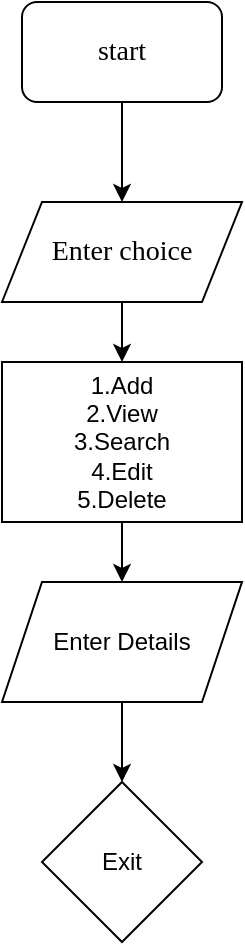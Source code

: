 <mxfile version="13.7.9" type="google"><diagram id="OGO6J_Dd-utM5O7EavDL" name="Page-1"><mxGraphModel dx="244" dy="559" grid="1" gridSize="10" guides="1" tooltips="1" connect="1" arrows="1" fold="1" page="1" pageScale="1" pageWidth="850" pageHeight="1100" math="0" shadow="0"><root><mxCell id="0"/><mxCell id="1" parent="0"/><mxCell id="fdIYu4y-2OPWuzKTYXq0-1" value="&lt;font style=&quot;font-size: 14px&quot; face=&quot;Times New Roman&quot;&gt;start&lt;/font&gt;" style="rounded=1;whiteSpace=wrap;html=1;" vertex="1" parent="1"><mxGeometry x="80" y="60" width="100" height="50" as="geometry"/></mxCell><mxCell id="fdIYu4y-2OPWuzKTYXq0-2" value="&lt;font style=&quot;font-size: 14px&quot; face=&quot;Times New Roman&quot;&gt;Enter choice&lt;/font&gt;" style="shape=parallelogram;perimeter=parallelogramPerimeter;whiteSpace=wrap;html=1;fixedSize=1;" vertex="1" parent="1"><mxGeometry x="70" y="160" width="120" height="50" as="geometry"/></mxCell><mxCell id="fdIYu4y-2OPWuzKTYXq0-3" value="1.Add&lt;br&gt;2.View&lt;br&gt;3.Search&lt;br&gt;4.Edit&lt;br&gt;5.Delete" style="rounded=0;whiteSpace=wrap;html=1;" vertex="1" parent="1"><mxGeometry x="70" y="240" width="120" height="80" as="geometry"/></mxCell><mxCell id="fdIYu4y-2OPWuzKTYXq0-5" value="Enter Details" style="shape=parallelogram;perimeter=parallelogramPerimeter;whiteSpace=wrap;html=1;fixedSize=1;" vertex="1" parent="1"><mxGeometry x="70" y="350" width="120" height="60" as="geometry"/></mxCell><mxCell id="fdIYu4y-2OPWuzKTYXq0-6" value="Exit" style="rhombus;whiteSpace=wrap;html=1;" vertex="1" parent="1"><mxGeometry x="90" y="450" width="80" height="80" as="geometry"/></mxCell><mxCell id="fdIYu4y-2OPWuzKTYXq0-7" value="" style="endArrow=classic;html=1;exitX=0.5;exitY=1;exitDx=0;exitDy=0;entryX=0.5;entryY=0;entryDx=0;entryDy=0;" edge="1" parent="1" source="fdIYu4y-2OPWuzKTYXq0-1" target="fdIYu4y-2OPWuzKTYXq0-2"><mxGeometry width="50" height="50" relative="1" as="geometry"><mxPoint x="110" y="300" as="sourcePoint"/><mxPoint x="160" y="250" as="targetPoint"/></mxGeometry></mxCell><mxCell id="fdIYu4y-2OPWuzKTYXq0-8" value="" style="endArrow=classic;html=1;exitX=0.5;exitY=1;exitDx=0;exitDy=0;entryX=0.5;entryY=0;entryDx=0;entryDy=0;" edge="1" parent="1" source="fdIYu4y-2OPWuzKTYXq0-2" target="fdIYu4y-2OPWuzKTYXq0-3"><mxGeometry width="50" height="50" relative="1" as="geometry"><mxPoint x="110" y="300" as="sourcePoint"/><mxPoint x="160" y="250" as="targetPoint"/></mxGeometry></mxCell><mxCell id="fdIYu4y-2OPWuzKTYXq0-9" value="" style="endArrow=classic;html=1;exitX=0.5;exitY=1;exitDx=0;exitDy=0;entryX=0.5;entryY=0;entryDx=0;entryDy=0;" edge="1" parent="1" source="fdIYu4y-2OPWuzKTYXq0-5" target="fdIYu4y-2OPWuzKTYXq0-6"><mxGeometry width="50" height="50" relative="1" as="geometry"><mxPoint x="180" y="440" as="sourcePoint"/><mxPoint x="230" y="390" as="targetPoint"/></mxGeometry></mxCell><mxCell id="fdIYu4y-2OPWuzKTYXq0-10" value="" style="endArrow=classic;html=1;exitX=0.5;exitY=1;exitDx=0;exitDy=0;entryX=0.5;entryY=0;entryDx=0;entryDy=0;" edge="1" parent="1" source="fdIYu4y-2OPWuzKTYXq0-3" target="fdIYu4y-2OPWuzKTYXq0-5"><mxGeometry width="50" height="50" relative="1" as="geometry"><mxPoint x="110" y="300" as="sourcePoint"/><mxPoint x="160" y="250" as="targetPoint"/></mxGeometry></mxCell></root></mxGraphModel></diagram></mxfile>